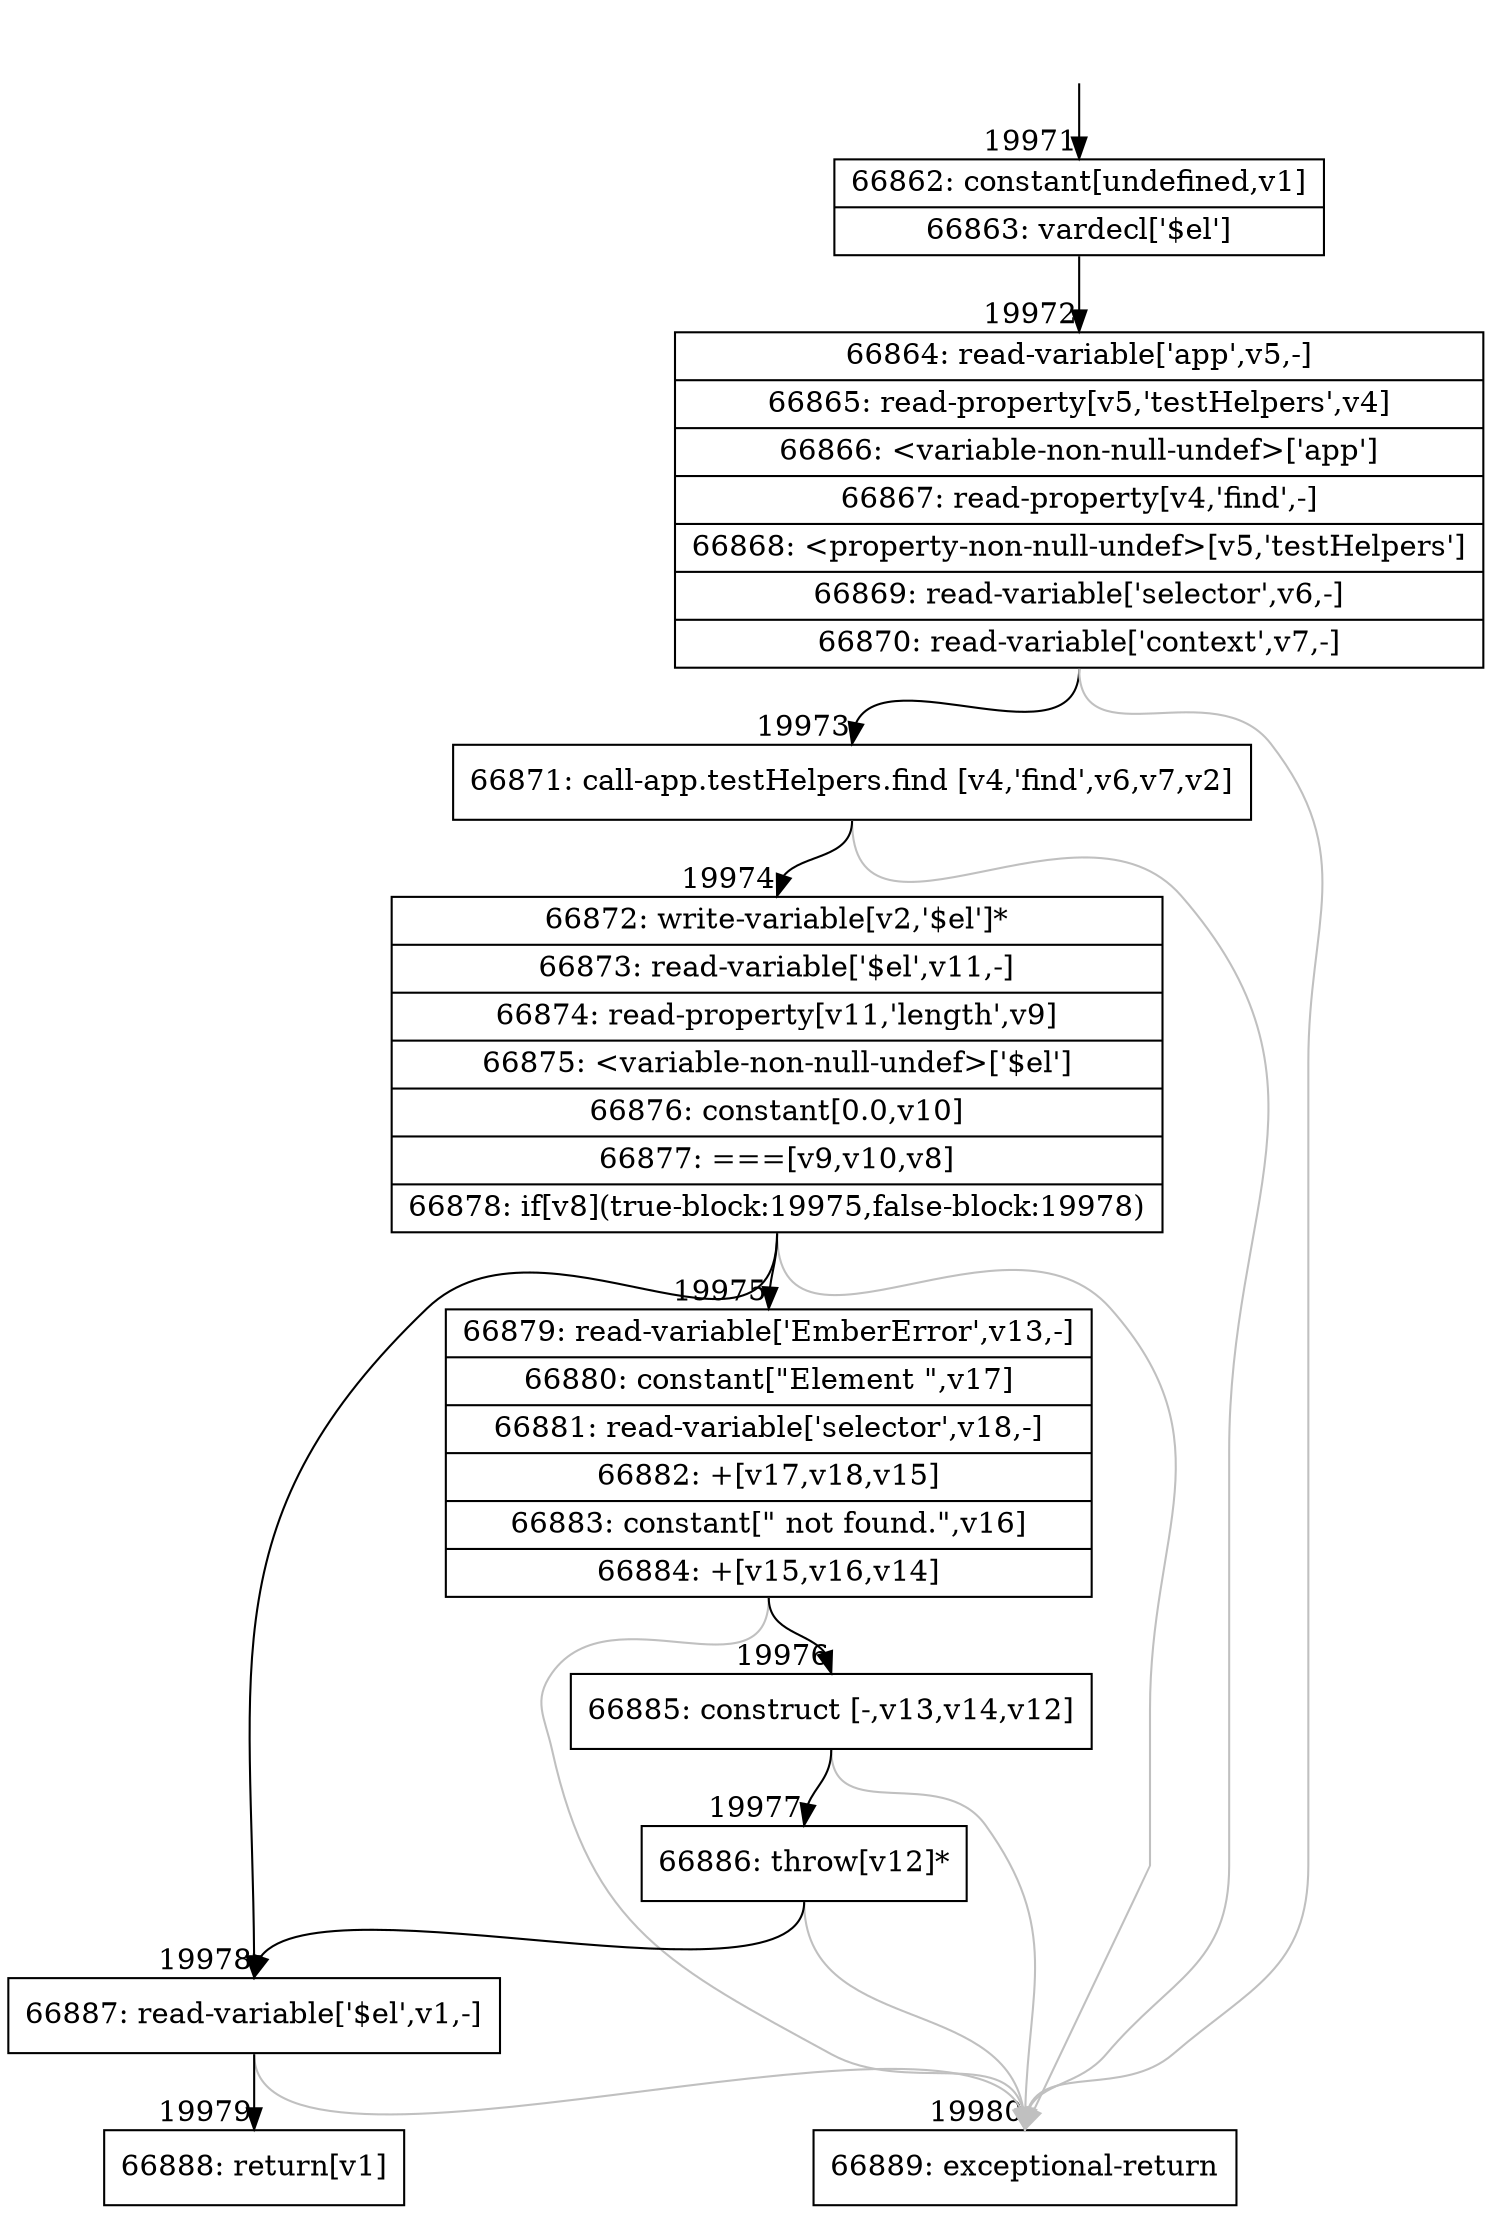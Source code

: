 digraph {
rankdir="TD"
BB_entry1732[shape=none,label=""];
BB_entry1732 -> BB19971 [tailport=s, headport=n, headlabel="    19971"]
BB19971 [shape=record label="{66862: constant[undefined,v1]|66863: vardecl['$el']}" ] 
BB19971 -> BB19972 [tailport=s, headport=n, headlabel="      19972"]
BB19972 [shape=record label="{66864: read-variable['app',v5,-]|66865: read-property[v5,'testHelpers',v4]|66866: \<variable-non-null-undef\>['app']|66867: read-property[v4,'find',-]|66868: \<property-non-null-undef\>[v5,'testHelpers']|66869: read-variable['selector',v6,-]|66870: read-variable['context',v7,-]}" ] 
BB19972 -> BB19973 [tailport=s, headport=n, headlabel="      19973"]
BB19972 -> BB19980 [tailport=s, headport=n, color=gray, headlabel="      19980"]
BB19973 [shape=record label="{66871: call-app.testHelpers.find [v4,'find',v6,v7,v2]}" ] 
BB19973 -> BB19974 [tailport=s, headport=n, headlabel="      19974"]
BB19973 -> BB19980 [tailport=s, headport=n, color=gray]
BB19974 [shape=record label="{66872: write-variable[v2,'$el']*|66873: read-variable['$el',v11,-]|66874: read-property[v11,'length',v9]|66875: \<variable-non-null-undef\>['$el']|66876: constant[0.0,v10]|66877: ===[v9,v10,v8]|66878: if[v8](true-block:19975,false-block:19978)}" ] 
BB19974 -> BB19975 [tailport=s, headport=n, headlabel="      19975"]
BB19974 -> BB19978 [tailport=s, headport=n, headlabel="      19978"]
BB19974 -> BB19980 [tailport=s, headport=n, color=gray]
BB19975 [shape=record label="{66879: read-variable['EmberError',v13,-]|66880: constant[\"Element \",v17]|66881: read-variable['selector',v18,-]|66882: +[v17,v18,v15]|66883: constant[\" not found.\",v16]|66884: +[v15,v16,v14]}" ] 
BB19975 -> BB19976 [tailport=s, headport=n, headlabel="      19976"]
BB19975 -> BB19980 [tailport=s, headport=n, color=gray]
BB19976 [shape=record label="{66885: construct [-,v13,v14,v12]}" ] 
BB19976 -> BB19977 [tailport=s, headport=n, headlabel="      19977"]
BB19976 -> BB19980 [tailport=s, headport=n, color=gray]
BB19977 [shape=record label="{66886: throw[v12]*}" ] 
BB19977 -> BB19978 [tailport=s, headport=n]
BB19977 -> BB19980 [tailport=s, headport=n, color=gray]
BB19978 [shape=record label="{66887: read-variable['$el',v1,-]}" ] 
BB19978 -> BB19979 [tailport=s, headport=n, headlabel="      19979"]
BB19978 -> BB19980 [tailport=s, headport=n, color=gray]
BB19979 [shape=record label="{66888: return[v1]}" ] 
BB19980 [shape=record label="{66889: exceptional-return}" ] 
//#$~ 37286
}
